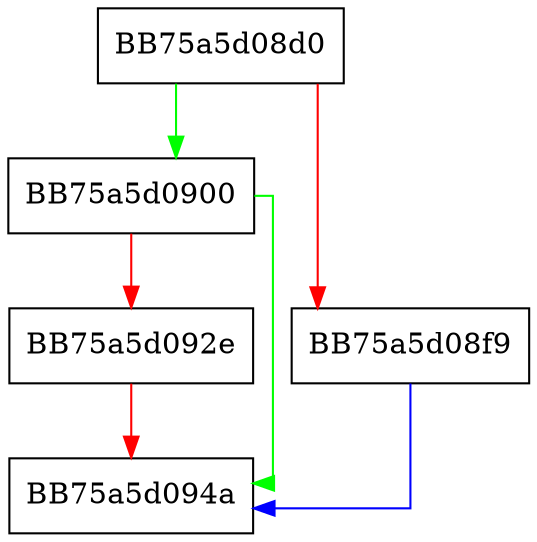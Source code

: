 digraph ConvertToRawExtent {
  node [shape="box"];
  graph [splines=ortho];
  BB75a5d08d0 -> BB75a5d0900 [color="green"];
  BB75a5d08d0 -> BB75a5d08f9 [color="red"];
  BB75a5d08f9 -> BB75a5d094a [color="blue"];
  BB75a5d0900 -> BB75a5d094a [color="green"];
  BB75a5d0900 -> BB75a5d092e [color="red"];
  BB75a5d092e -> BB75a5d094a [color="red"];
}